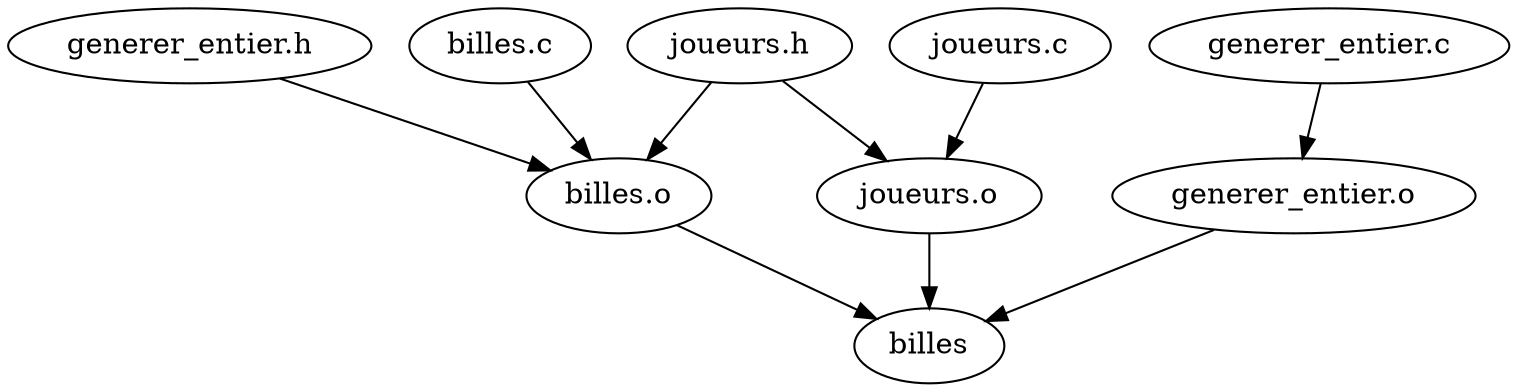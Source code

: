 digraph G {
	generer_entier_h -> billes_o
	joueurs_h -> billes_o
	joueurs_h -> joueurs_o

	billes_c -> billes_o
	joueurs_c -> joueurs_o
	generer_entier_c -> generer_entier_o

	billes_o -> billes
	generer_entier_o -> billes
	joueurs_o -> billes

	billes_c[label="billes.c"]
	billes_o[label="billes.o"]
	generer_entier_h[label="generer_entier.h"]
	generer_entier_c[label="generer_entier.c"]
	generer_entier_o[label="generer_entier.o"]
	joueurs_h[label="joueurs.h"]
	joueurs_c[label="joueurs.c"]
	joueurs_o[label="joueurs.o"]
}
